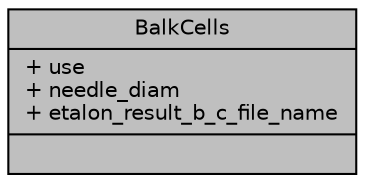 digraph "BalkCells"
{
  edge [fontname="Helvetica",fontsize="10",labelfontname="Helvetica",labelfontsize="10"];
  node [fontname="Helvetica",fontsize="10",shape=record];
  Node1 [label="{BalkCells\n|+ use\l+ needle_diam\l+ etalon_result_b_c_file_name\l|}",height=0.2,width=0.4,color="black", fillcolor="grey75", style="filled", fontcolor="black"];
}
